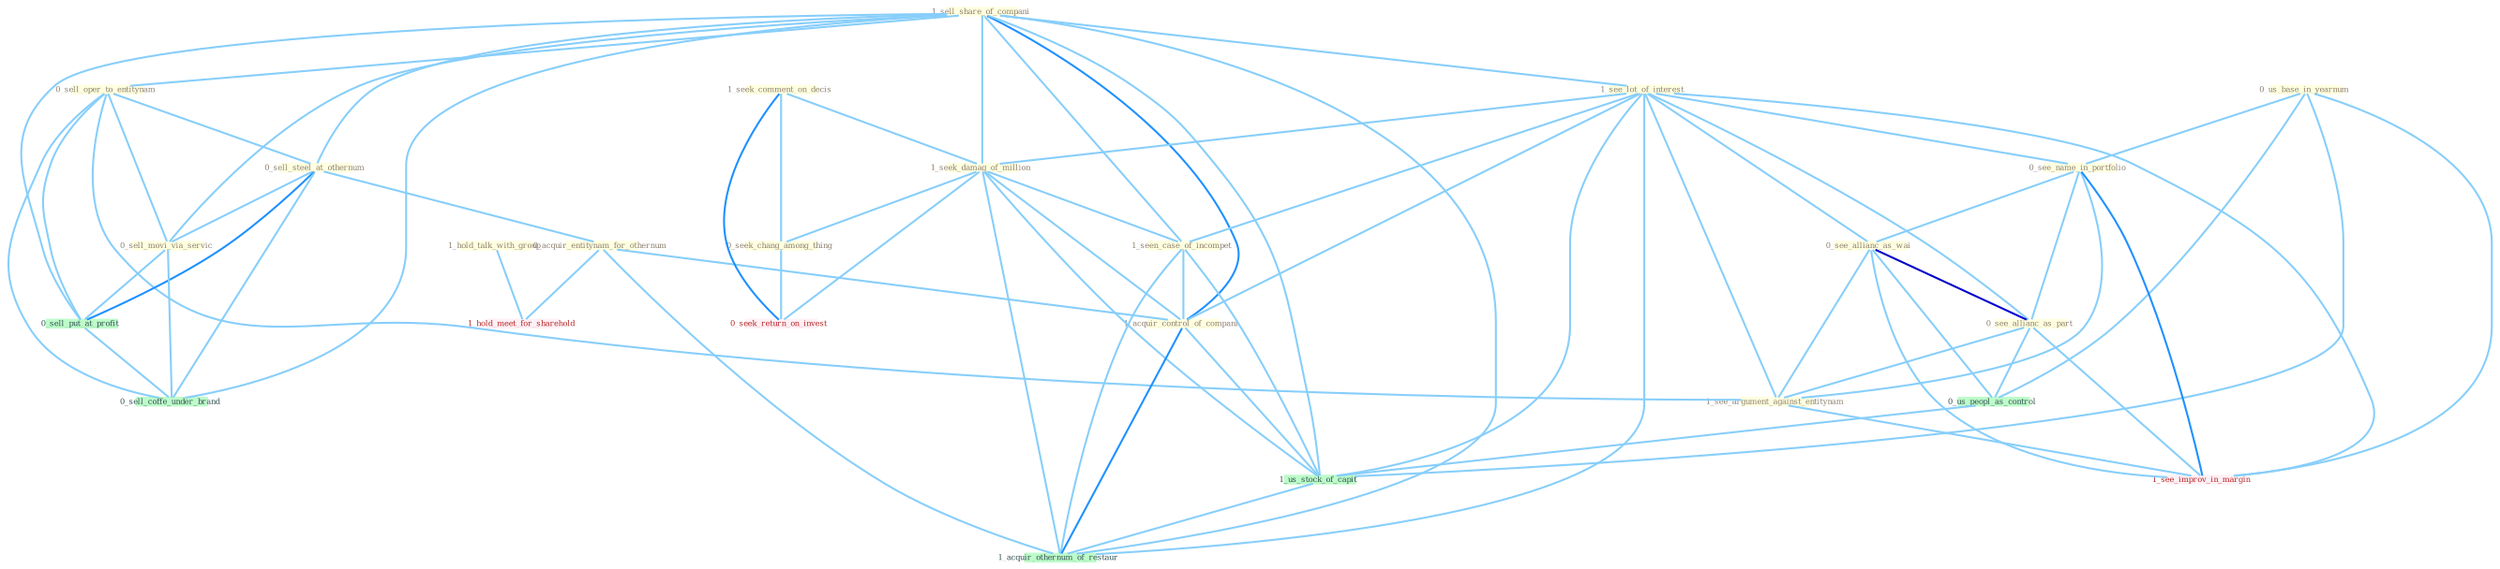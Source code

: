 Graph G{ 
    node
    [shape=polygon,style=filled,width=.5,height=.06,color="#BDFCC9",fixedsize=true,fontsize=4,
    fontcolor="#2f4f4f"];
    {node
    [color="#ffffe0", fontcolor="#8b7d6b"] "1_sell_share_of_compani " "1_hold_talk_with_group " "0_sell_oper_to_entitynam " "1_see_lot_of_interest " "0_sell_steel_at_othernum " "0_us_base_in_yearnum " "0_see_name_in_portfolio " "0_acquir_entitynam_for_othernum " "1_seek_comment_on_decis " "1_seek_damag_of_million " "0_sell_movi_via_servic " "0_seek_chang_among_thing " "0_see_allianc_as_wai " "0_see_allianc_as_part " "1_see_argument_against_entitynam " "1_seen_case_of_incompet " "1_acquir_control_of_compani "}
{node [color="#fff0f5", fontcolor="#b22222"] "0_seek_return_on_invest " "1_see_improv_in_margin " "1_hold_meet_for_sharehold "}
edge [color="#B0E2FF"];

	"1_sell_share_of_compani " -- "0_sell_oper_to_entitynam " [w="1", color="#87cefa" ];
	"1_sell_share_of_compani " -- "1_see_lot_of_interest " [w="1", color="#87cefa" ];
	"1_sell_share_of_compani " -- "0_sell_steel_at_othernum " [w="1", color="#87cefa" ];
	"1_sell_share_of_compani " -- "1_seek_damag_of_million " [w="1", color="#87cefa" ];
	"1_sell_share_of_compani " -- "0_sell_movi_via_servic " [w="1", color="#87cefa" ];
	"1_sell_share_of_compani " -- "1_seen_case_of_incompet " [w="1", color="#87cefa" ];
	"1_sell_share_of_compani " -- "1_acquir_control_of_compani " [w="2", color="#1e90ff" , len=0.8];
	"1_sell_share_of_compani " -- "0_sell_put_at_profit " [w="1", color="#87cefa" ];
	"1_sell_share_of_compani " -- "1_us_stock_of_capit " [w="1", color="#87cefa" ];
	"1_sell_share_of_compani " -- "0_sell_coffe_under_brand " [w="1", color="#87cefa" ];
	"1_sell_share_of_compani " -- "1_acquir_othernum_of_restaur " [w="1", color="#87cefa" ];
	"1_hold_talk_with_group " -- "1_hold_meet_for_sharehold " [w="1", color="#87cefa" ];
	"0_sell_oper_to_entitynam " -- "0_sell_steel_at_othernum " [w="1", color="#87cefa" ];
	"0_sell_oper_to_entitynam " -- "0_sell_movi_via_servic " [w="1", color="#87cefa" ];
	"0_sell_oper_to_entitynam " -- "1_see_argument_against_entitynam " [w="1", color="#87cefa" ];
	"0_sell_oper_to_entitynam " -- "0_sell_put_at_profit " [w="1", color="#87cefa" ];
	"0_sell_oper_to_entitynam " -- "0_sell_coffe_under_brand " [w="1", color="#87cefa" ];
	"1_see_lot_of_interest " -- "0_see_name_in_portfolio " [w="1", color="#87cefa" ];
	"1_see_lot_of_interest " -- "1_seek_damag_of_million " [w="1", color="#87cefa" ];
	"1_see_lot_of_interest " -- "0_see_allianc_as_wai " [w="1", color="#87cefa" ];
	"1_see_lot_of_interest " -- "0_see_allianc_as_part " [w="1", color="#87cefa" ];
	"1_see_lot_of_interest " -- "1_see_argument_against_entitynam " [w="1", color="#87cefa" ];
	"1_see_lot_of_interest " -- "1_seen_case_of_incompet " [w="1", color="#87cefa" ];
	"1_see_lot_of_interest " -- "1_acquir_control_of_compani " [w="1", color="#87cefa" ];
	"1_see_lot_of_interest " -- "1_us_stock_of_capit " [w="1", color="#87cefa" ];
	"1_see_lot_of_interest " -- "1_see_improv_in_margin " [w="1", color="#87cefa" ];
	"1_see_lot_of_interest " -- "1_acquir_othernum_of_restaur " [w="1", color="#87cefa" ];
	"0_sell_steel_at_othernum " -- "0_acquir_entitynam_for_othernum " [w="1", color="#87cefa" ];
	"0_sell_steel_at_othernum " -- "0_sell_movi_via_servic " [w="1", color="#87cefa" ];
	"0_sell_steel_at_othernum " -- "0_sell_put_at_profit " [w="2", color="#1e90ff" , len=0.8];
	"0_sell_steel_at_othernum " -- "0_sell_coffe_under_brand " [w="1", color="#87cefa" ];
	"0_us_base_in_yearnum " -- "0_see_name_in_portfolio " [w="1", color="#87cefa" ];
	"0_us_base_in_yearnum " -- "0_us_peopl_as_control " [w="1", color="#87cefa" ];
	"0_us_base_in_yearnum " -- "1_us_stock_of_capit " [w="1", color="#87cefa" ];
	"0_us_base_in_yearnum " -- "1_see_improv_in_margin " [w="1", color="#87cefa" ];
	"0_see_name_in_portfolio " -- "0_see_allianc_as_wai " [w="1", color="#87cefa" ];
	"0_see_name_in_portfolio " -- "0_see_allianc_as_part " [w="1", color="#87cefa" ];
	"0_see_name_in_portfolio " -- "1_see_argument_against_entitynam " [w="1", color="#87cefa" ];
	"0_see_name_in_portfolio " -- "1_see_improv_in_margin " [w="2", color="#1e90ff" , len=0.8];
	"0_acquir_entitynam_for_othernum " -- "1_acquir_control_of_compani " [w="1", color="#87cefa" ];
	"0_acquir_entitynam_for_othernum " -- "1_hold_meet_for_sharehold " [w="1", color="#87cefa" ];
	"0_acquir_entitynam_for_othernum " -- "1_acquir_othernum_of_restaur " [w="1", color="#87cefa" ];
	"1_seek_comment_on_decis " -- "1_seek_damag_of_million " [w="1", color="#87cefa" ];
	"1_seek_comment_on_decis " -- "0_seek_chang_among_thing " [w="1", color="#87cefa" ];
	"1_seek_comment_on_decis " -- "0_seek_return_on_invest " [w="2", color="#1e90ff" , len=0.8];
	"1_seek_damag_of_million " -- "0_seek_chang_among_thing " [w="1", color="#87cefa" ];
	"1_seek_damag_of_million " -- "1_seen_case_of_incompet " [w="1", color="#87cefa" ];
	"1_seek_damag_of_million " -- "1_acquir_control_of_compani " [w="1", color="#87cefa" ];
	"1_seek_damag_of_million " -- "0_seek_return_on_invest " [w="1", color="#87cefa" ];
	"1_seek_damag_of_million " -- "1_us_stock_of_capit " [w="1", color="#87cefa" ];
	"1_seek_damag_of_million " -- "1_acquir_othernum_of_restaur " [w="1", color="#87cefa" ];
	"0_sell_movi_via_servic " -- "0_sell_put_at_profit " [w="1", color="#87cefa" ];
	"0_sell_movi_via_servic " -- "0_sell_coffe_under_brand " [w="1", color="#87cefa" ];
	"0_seek_chang_among_thing " -- "0_seek_return_on_invest " [w="1", color="#87cefa" ];
	"0_see_allianc_as_wai " -- "0_see_allianc_as_part " [w="3", color="#0000cd" , len=0.6];
	"0_see_allianc_as_wai " -- "1_see_argument_against_entitynam " [w="1", color="#87cefa" ];
	"0_see_allianc_as_wai " -- "0_us_peopl_as_control " [w="1", color="#87cefa" ];
	"0_see_allianc_as_wai " -- "1_see_improv_in_margin " [w="1", color="#87cefa" ];
	"0_see_allianc_as_part " -- "1_see_argument_against_entitynam " [w="1", color="#87cefa" ];
	"0_see_allianc_as_part " -- "0_us_peopl_as_control " [w="1", color="#87cefa" ];
	"0_see_allianc_as_part " -- "1_see_improv_in_margin " [w="1", color="#87cefa" ];
	"1_see_argument_against_entitynam " -- "1_see_improv_in_margin " [w="1", color="#87cefa" ];
	"1_seen_case_of_incompet " -- "1_acquir_control_of_compani " [w="1", color="#87cefa" ];
	"1_seen_case_of_incompet " -- "1_us_stock_of_capit " [w="1", color="#87cefa" ];
	"1_seen_case_of_incompet " -- "1_acquir_othernum_of_restaur " [w="1", color="#87cefa" ];
	"1_acquir_control_of_compani " -- "1_us_stock_of_capit " [w="1", color="#87cefa" ];
	"1_acquir_control_of_compani " -- "1_acquir_othernum_of_restaur " [w="2", color="#1e90ff" , len=0.8];
	"0_us_peopl_as_control " -- "1_us_stock_of_capit " [w="1", color="#87cefa" ];
	"0_sell_put_at_profit " -- "0_sell_coffe_under_brand " [w="1", color="#87cefa" ];
	"1_us_stock_of_capit " -- "1_acquir_othernum_of_restaur " [w="1", color="#87cefa" ];
}